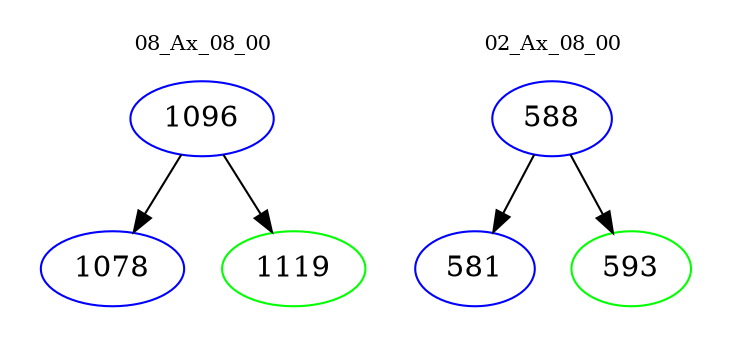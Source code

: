 digraph{
subgraph cluster_0 {
color = white
label = "08_Ax_08_00";
fontsize=10;
T0_1096 [label="1096", color="blue"]
T0_1096 -> T0_1078 [color="black"]
T0_1078 [label="1078", color="blue"]
T0_1096 -> T0_1119 [color="black"]
T0_1119 [label="1119", color="green"]
}
subgraph cluster_1 {
color = white
label = "02_Ax_08_00";
fontsize=10;
T1_588 [label="588", color="blue"]
T1_588 -> T1_581 [color="black"]
T1_581 [label="581", color="blue"]
T1_588 -> T1_593 [color="black"]
T1_593 [label="593", color="green"]
}
}
